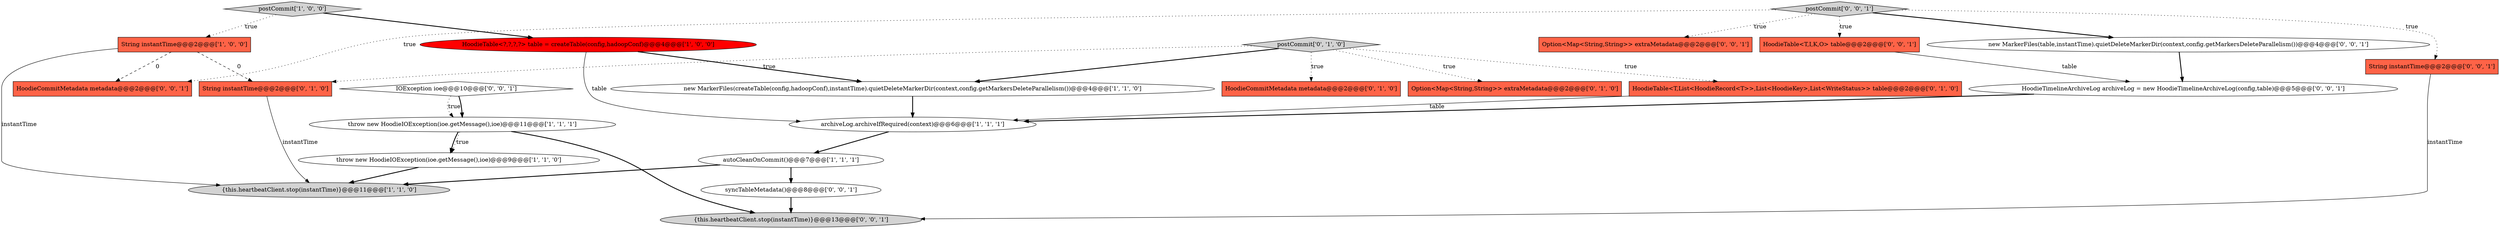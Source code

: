 digraph {
18 [style = filled, label = "Option<Map<String,String>> extraMetadata@@@2@@@['0', '0', '1']", fillcolor = tomato, shape = box image = "AAA0AAABBB3BBB"];
1 [style = filled, label = "postCommit['1', '0', '0']", fillcolor = lightgray, shape = diamond image = "AAA0AAABBB1BBB"];
0 [style = filled, label = "throw new HoodieIOException(ioe.getMessage(),ioe)@@@9@@@['1', '1', '0']", fillcolor = white, shape = ellipse image = "AAA0AAABBB1BBB"];
5 [style = filled, label = "{this.heartbeatClient.stop(instantTime)}@@@11@@@['1', '1', '0']", fillcolor = lightgray, shape = ellipse image = "AAA0AAABBB1BBB"];
7 [style = filled, label = "HoodieTable<?,?,?,?> table = createTable(config,hadoopConf)@@@4@@@['1', '0', '0']", fillcolor = red, shape = ellipse image = "AAA1AAABBB1BBB"];
19 [style = filled, label = "postCommit['0', '0', '1']", fillcolor = lightgray, shape = diamond image = "AAA0AAABBB3BBB"];
16 [style = filled, label = "syncTableMetadata()@@@8@@@['0', '0', '1']", fillcolor = white, shape = ellipse image = "AAA0AAABBB3BBB"];
15 [style = filled, label = "String instantTime@@@2@@@['0', '0', '1']", fillcolor = tomato, shape = box image = "AAA0AAABBB3BBB"];
22 [style = filled, label = "{this.heartbeatClient.stop(instantTime)}@@@13@@@['0', '0', '1']", fillcolor = lightgray, shape = ellipse image = "AAA0AAABBB3BBB"];
14 [style = filled, label = "new MarkerFiles(table,instantTime).quietDeleteMarkerDir(context,config.getMarkersDeleteParallelism())@@@4@@@['0', '0', '1']", fillcolor = white, shape = ellipse image = "AAA0AAABBB3BBB"];
2 [style = filled, label = "autoCleanOnCommit()@@@7@@@['1', '1', '1']", fillcolor = white, shape = ellipse image = "AAA0AAABBB1BBB"];
4 [style = filled, label = "new MarkerFiles(createTable(config,hadoopConf),instantTime).quietDeleteMarkerDir(context,config.getMarkersDeleteParallelism())@@@4@@@['1', '1', '0']", fillcolor = white, shape = ellipse image = "AAA0AAABBB1BBB"];
3 [style = filled, label = "archiveLog.archiveIfRequired(context)@@@6@@@['1', '1', '1']", fillcolor = white, shape = ellipse image = "AAA0AAABBB1BBB"];
8 [style = filled, label = "String instantTime@@@2@@@['1', '0', '0']", fillcolor = tomato, shape = box image = "AAA1AAABBB1BBB"];
23 [style = filled, label = "IOException ioe@@@10@@@['0', '0', '1']", fillcolor = white, shape = diamond image = "AAA0AAABBB3BBB"];
11 [style = filled, label = "HoodieTable<T,List<HoodieRecord<T>>,List<HoodieKey>,List<WriteStatus>> table@@@2@@@['0', '1', '0']", fillcolor = tomato, shape = box image = "AAA0AAABBB2BBB"];
6 [style = filled, label = "throw new HoodieIOException(ioe.getMessage(),ioe)@@@11@@@['1', '1', '1']", fillcolor = white, shape = ellipse image = "AAA0AAABBB1BBB"];
17 [style = filled, label = "HoodieTimelineArchiveLog archiveLog = new HoodieTimelineArchiveLog(config,table)@@@5@@@['0', '0', '1']", fillcolor = white, shape = ellipse image = "AAA0AAABBB3BBB"];
13 [style = filled, label = "String instantTime@@@2@@@['0', '1', '0']", fillcolor = tomato, shape = box image = "AAA1AAABBB2BBB"];
12 [style = filled, label = "postCommit['0', '1', '0']", fillcolor = lightgray, shape = diamond image = "AAA0AAABBB2BBB"];
9 [style = filled, label = "Option<Map<String,String>> extraMetadata@@@2@@@['0', '1', '0']", fillcolor = tomato, shape = box image = "AAA0AAABBB2BBB"];
21 [style = filled, label = "HoodieCommitMetadata metadata@@@2@@@['0', '0', '1']", fillcolor = tomato, shape = box image = "AAA0AAABBB3BBB"];
20 [style = filled, label = "HoodieTable<T,I,K,O> table@@@2@@@['0', '0', '1']", fillcolor = tomato, shape = box image = "AAA0AAABBB3BBB"];
10 [style = filled, label = "HoodieCommitMetadata metadata@@@2@@@['0', '1', '0']", fillcolor = tomato, shape = box image = "AAA0AAABBB2BBB"];
4->3 [style = bold, label=""];
2->5 [style = bold, label=""];
13->5 [style = solid, label="instantTime"];
6->22 [style = bold, label=""];
23->6 [style = dotted, label="true"];
19->20 [style = dotted, label="true"];
19->18 [style = dotted, label="true"];
14->17 [style = bold, label=""];
6->0 [style = bold, label=""];
20->17 [style = solid, label="table"];
19->21 [style = dotted, label="true"];
7->4 [style = bold, label=""];
8->21 [style = dashed, label="0"];
19->15 [style = dotted, label="true"];
16->22 [style = bold, label=""];
15->22 [style = solid, label="instantTime"];
1->7 [style = bold, label=""];
8->13 [style = dashed, label="0"];
12->11 [style = dotted, label="true"];
12->13 [style = dotted, label="true"];
7->3 [style = solid, label="table"];
19->14 [style = bold, label=""];
3->2 [style = bold, label=""];
12->4 [style = bold, label=""];
12->10 [style = dotted, label="true"];
23->6 [style = bold, label=""];
8->5 [style = solid, label="instantTime"];
1->8 [style = dotted, label="true"];
17->3 [style = bold, label=""];
6->0 [style = dotted, label="true"];
11->3 [style = solid, label="table"];
0->5 [style = bold, label=""];
12->9 [style = dotted, label="true"];
2->16 [style = bold, label=""];
}
